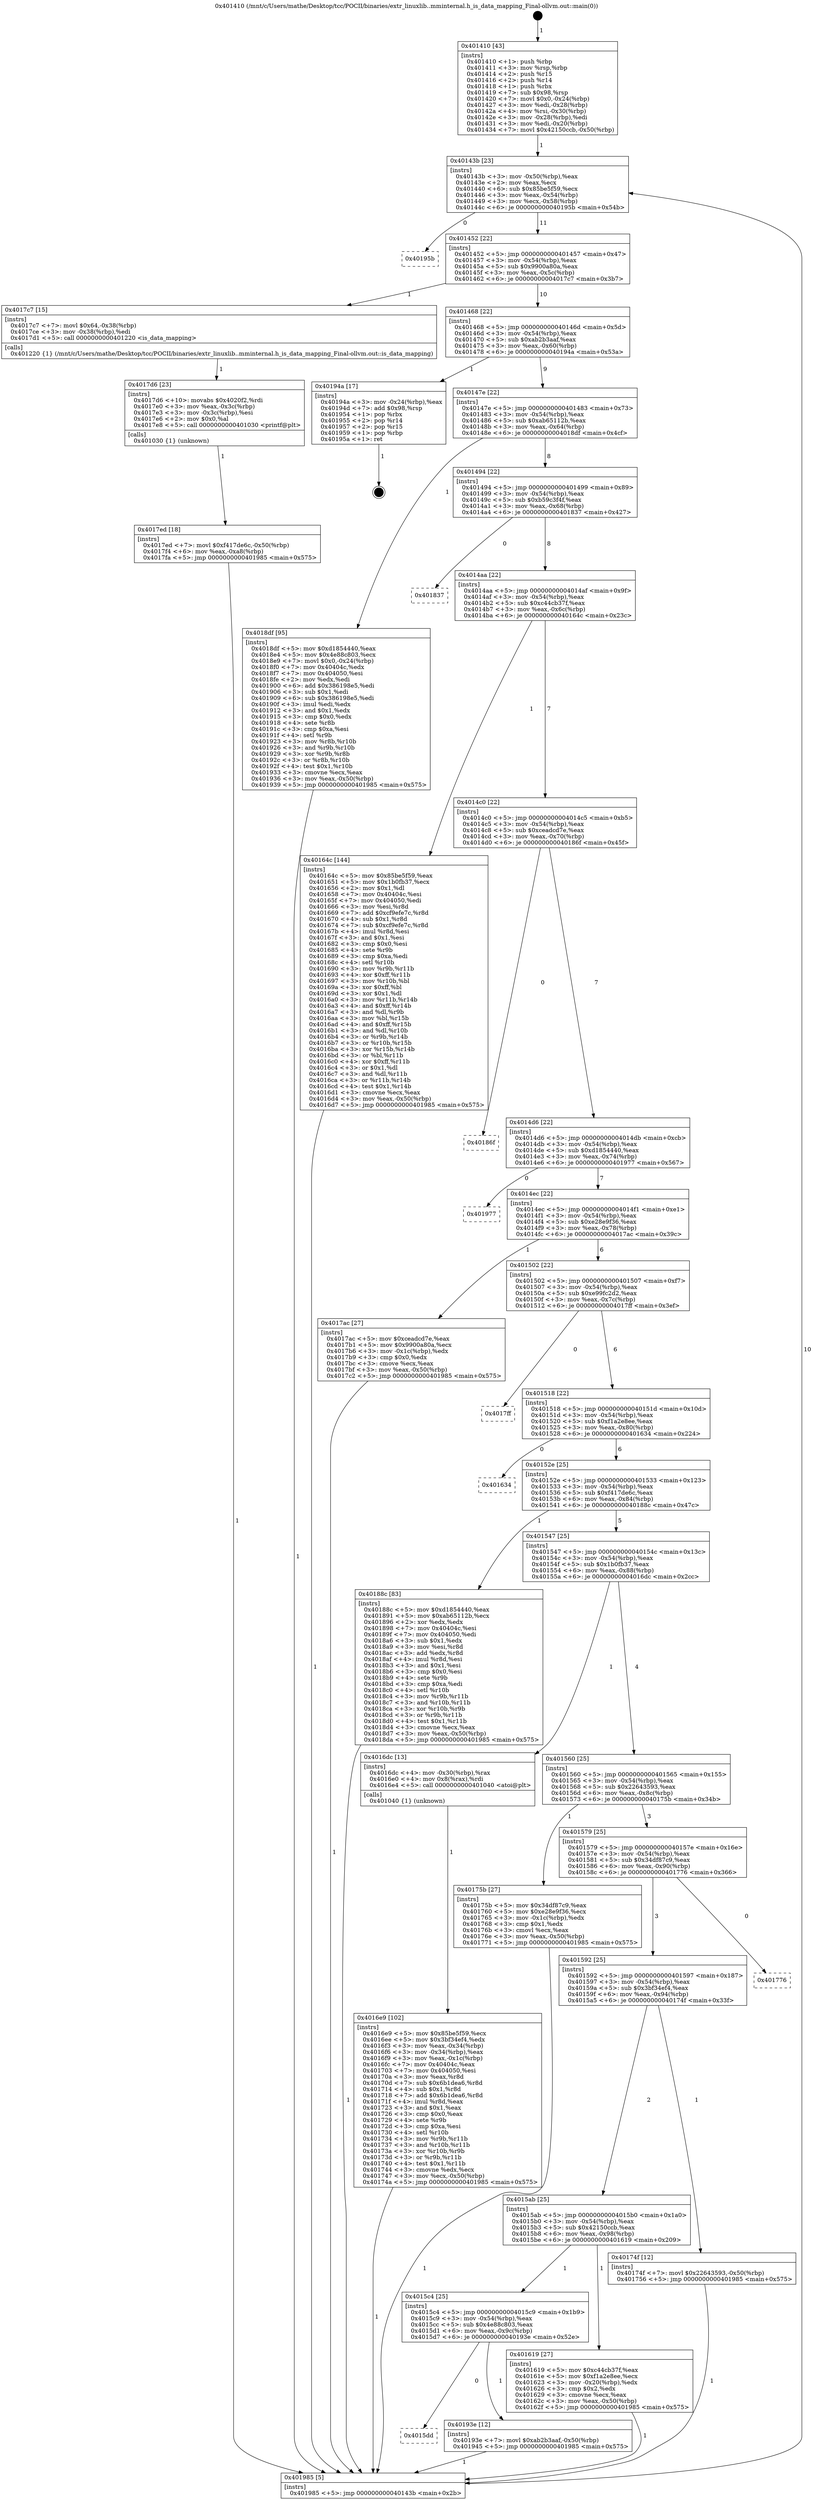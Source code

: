 digraph "0x401410" {
  label = "0x401410 (/mnt/c/Users/mathe/Desktop/tcc/POCII/binaries/extr_linuxlib..mminternal.h_is_data_mapping_Final-ollvm.out::main(0))"
  labelloc = "t"
  node[shape=record]

  Entry [label="",width=0.3,height=0.3,shape=circle,fillcolor=black,style=filled]
  "0x40143b" [label="{
     0x40143b [23]\l
     | [instrs]\l
     &nbsp;&nbsp;0x40143b \<+3\>: mov -0x50(%rbp),%eax\l
     &nbsp;&nbsp;0x40143e \<+2\>: mov %eax,%ecx\l
     &nbsp;&nbsp;0x401440 \<+6\>: sub $0x85be5f59,%ecx\l
     &nbsp;&nbsp;0x401446 \<+3\>: mov %eax,-0x54(%rbp)\l
     &nbsp;&nbsp;0x401449 \<+3\>: mov %ecx,-0x58(%rbp)\l
     &nbsp;&nbsp;0x40144c \<+6\>: je 000000000040195b \<main+0x54b\>\l
  }"]
  "0x40195b" [label="{
     0x40195b\l
  }", style=dashed]
  "0x401452" [label="{
     0x401452 [22]\l
     | [instrs]\l
     &nbsp;&nbsp;0x401452 \<+5\>: jmp 0000000000401457 \<main+0x47\>\l
     &nbsp;&nbsp;0x401457 \<+3\>: mov -0x54(%rbp),%eax\l
     &nbsp;&nbsp;0x40145a \<+5\>: sub $0x9900a80a,%eax\l
     &nbsp;&nbsp;0x40145f \<+3\>: mov %eax,-0x5c(%rbp)\l
     &nbsp;&nbsp;0x401462 \<+6\>: je 00000000004017c7 \<main+0x3b7\>\l
  }"]
  Exit [label="",width=0.3,height=0.3,shape=circle,fillcolor=black,style=filled,peripheries=2]
  "0x4017c7" [label="{
     0x4017c7 [15]\l
     | [instrs]\l
     &nbsp;&nbsp;0x4017c7 \<+7\>: movl $0x64,-0x38(%rbp)\l
     &nbsp;&nbsp;0x4017ce \<+3\>: mov -0x38(%rbp),%edi\l
     &nbsp;&nbsp;0x4017d1 \<+5\>: call 0000000000401220 \<is_data_mapping\>\l
     | [calls]\l
     &nbsp;&nbsp;0x401220 \{1\} (/mnt/c/Users/mathe/Desktop/tcc/POCII/binaries/extr_linuxlib..mminternal.h_is_data_mapping_Final-ollvm.out::is_data_mapping)\l
  }"]
  "0x401468" [label="{
     0x401468 [22]\l
     | [instrs]\l
     &nbsp;&nbsp;0x401468 \<+5\>: jmp 000000000040146d \<main+0x5d\>\l
     &nbsp;&nbsp;0x40146d \<+3\>: mov -0x54(%rbp),%eax\l
     &nbsp;&nbsp;0x401470 \<+5\>: sub $0xab2b3aaf,%eax\l
     &nbsp;&nbsp;0x401475 \<+3\>: mov %eax,-0x60(%rbp)\l
     &nbsp;&nbsp;0x401478 \<+6\>: je 000000000040194a \<main+0x53a\>\l
  }"]
  "0x4015dd" [label="{
     0x4015dd\l
  }", style=dashed]
  "0x40194a" [label="{
     0x40194a [17]\l
     | [instrs]\l
     &nbsp;&nbsp;0x40194a \<+3\>: mov -0x24(%rbp),%eax\l
     &nbsp;&nbsp;0x40194d \<+7\>: add $0x98,%rsp\l
     &nbsp;&nbsp;0x401954 \<+1\>: pop %rbx\l
     &nbsp;&nbsp;0x401955 \<+2\>: pop %r14\l
     &nbsp;&nbsp;0x401957 \<+2\>: pop %r15\l
     &nbsp;&nbsp;0x401959 \<+1\>: pop %rbp\l
     &nbsp;&nbsp;0x40195a \<+1\>: ret\l
  }"]
  "0x40147e" [label="{
     0x40147e [22]\l
     | [instrs]\l
     &nbsp;&nbsp;0x40147e \<+5\>: jmp 0000000000401483 \<main+0x73\>\l
     &nbsp;&nbsp;0x401483 \<+3\>: mov -0x54(%rbp),%eax\l
     &nbsp;&nbsp;0x401486 \<+5\>: sub $0xab65112b,%eax\l
     &nbsp;&nbsp;0x40148b \<+3\>: mov %eax,-0x64(%rbp)\l
     &nbsp;&nbsp;0x40148e \<+6\>: je 00000000004018df \<main+0x4cf\>\l
  }"]
  "0x40193e" [label="{
     0x40193e [12]\l
     | [instrs]\l
     &nbsp;&nbsp;0x40193e \<+7\>: movl $0xab2b3aaf,-0x50(%rbp)\l
     &nbsp;&nbsp;0x401945 \<+5\>: jmp 0000000000401985 \<main+0x575\>\l
  }"]
  "0x4018df" [label="{
     0x4018df [95]\l
     | [instrs]\l
     &nbsp;&nbsp;0x4018df \<+5\>: mov $0xd1854440,%eax\l
     &nbsp;&nbsp;0x4018e4 \<+5\>: mov $0x4e88c803,%ecx\l
     &nbsp;&nbsp;0x4018e9 \<+7\>: movl $0x0,-0x24(%rbp)\l
     &nbsp;&nbsp;0x4018f0 \<+7\>: mov 0x40404c,%edx\l
     &nbsp;&nbsp;0x4018f7 \<+7\>: mov 0x404050,%esi\l
     &nbsp;&nbsp;0x4018fe \<+2\>: mov %edx,%edi\l
     &nbsp;&nbsp;0x401900 \<+6\>: add $0x386198e5,%edi\l
     &nbsp;&nbsp;0x401906 \<+3\>: sub $0x1,%edi\l
     &nbsp;&nbsp;0x401909 \<+6\>: sub $0x386198e5,%edi\l
     &nbsp;&nbsp;0x40190f \<+3\>: imul %edi,%edx\l
     &nbsp;&nbsp;0x401912 \<+3\>: and $0x1,%edx\l
     &nbsp;&nbsp;0x401915 \<+3\>: cmp $0x0,%edx\l
     &nbsp;&nbsp;0x401918 \<+4\>: sete %r8b\l
     &nbsp;&nbsp;0x40191c \<+3\>: cmp $0xa,%esi\l
     &nbsp;&nbsp;0x40191f \<+4\>: setl %r9b\l
     &nbsp;&nbsp;0x401923 \<+3\>: mov %r8b,%r10b\l
     &nbsp;&nbsp;0x401926 \<+3\>: and %r9b,%r10b\l
     &nbsp;&nbsp;0x401929 \<+3\>: xor %r9b,%r8b\l
     &nbsp;&nbsp;0x40192c \<+3\>: or %r8b,%r10b\l
     &nbsp;&nbsp;0x40192f \<+4\>: test $0x1,%r10b\l
     &nbsp;&nbsp;0x401933 \<+3\>: cmovne %ecx,%eax\l
     &nbsp;&nbsp;0x401936 \<+3\>: mov %eax,-0x50(%rbp)\l
     &nbsp;&nbsp;0x401939 \<+5\>: jmp 0000000000401985 \<main+0x575\>\l
  }"]
  "0x401494" [label="{
     0x401494 [22]\l
     | [instrs]\l
     &nbsp;&nbsp;0x401494 \<+5\>: jmp 0000000000401499 \<main+0x89\>\l
     &nbsp;&nbsp;0x401499 \<+3\>: mov -0x54(%rbp),%eax\l
     &nbsp;&nbsp;0x40149c \<+5\>: sub $0xb59c3f4f,%eax\l
     &nbsp;&nbsp;0x4014a1 \<+3\>: mov %eax,-0x68(%rbp)\l
     &nbsp;&nbsp;0x4014a4 \<+6\>: je 0000000000401837 \<main+0x427\>\l
  }"]
  "0x4017ed" [label="{
     0x4017ed [18]\l
     | [instrs]\l
     &nbsp;&nbsp;0x4017ed \<+7\>: movl $0xf417de6c,-0x50(%rbp)\l
     &nbsp;&nbsp;0x4017f4 \<+6\>: mov %eax,-0xa8(%rbp)\l
     &nbsp;&nbsp;0x4017fa \<+5\>: jmp 0000000000401985 \<main+0x575\>\l
  }"]
  "0x401837" [label="{
     0x401837\l
  }", style=dashed]
  "0x4014aa" [label="{
     0x4014aa [22]\l
     | [instrs]\l
     &nbsp;&nbsp;0x4014aa \<+5\>: jmp 00000000004014af \<main+0x9f\>\l
     &nbsp;&nbsp;0x4014af \<+3\>: mov -0x54(%rbp),%eax\l
     &nbsp;&nbsp;0x4014b2 \<+5\>: sub $0xc44cb37f,%eax\l
     &nbsp;&nbsp;0x4014b7 \<+3\>: mov %eax,-0x6c(%rbp)\l
     &nbsp;&nbsp;0x4014ba \<+6\>: je 000000000040164c \<main+0x23c\>\l
  }"]
  "0x4017d6" [label="{
     0x4017d6 [23]\l
     | [instrs]\l
     &nbsp;&nbsp;0x4017d6 \<+10\>: movabs $0x4020f2,%rdi\l
     &nbsp;&nbsp;0x4017e0 \<+3\>: mov %eax,-0x3c(%rbp)\l
     &nbsp;&nbsp;0x4017e3 \<+3\>: mov -0x3c(%rbp),%esi\l
     &nbsp;&nbsp;0x4017e6 \<+2\>: mov $0x0,%al\l
     &nbsp;&nbsp;0x4017e8 \<+5\>: call 0000000000401030 \<printf@plt\>\l
     | [calls]\l
     &nbsp;&nbsp;0x401030 \{1\} (unknown)\l
  }"]
  "0x40164c" [label="{
     0x40164c [144]\l
     | [instrs]\l
     &nbsp;&nbsp;0x40164c \<+5\>: mov $0x85be5f59,%eax\l
     &nbsp;&nbsp;0x401651 \<+5\>: mov $0x1b0fb37,%ecx\l
     &nbsp;&nbsp;0x401656 \<+2\>: mov $0x1,%dl\l
     &nbsp;&nbsp;0x401658 \<+7\>: mov 0x40404c,%esi\l
     &nbsp;&nbsp;0x40165f \<+7\>: mov 0x404050,%edi\l
     &nbsp;&nbsp;0x401666 \<+3\>: mov %esi,%r8d\l
     &nbsp;&nbsp;0x401669 \<+7\>: add $0xcf9efe7c,%r8d\l
     &nbsp;&nbsp;0x401670 \<+4\>: sub $0x1,%r8d\l
     &nbsp;&nbsp;0x401674 \<+7\>: sub $0xcf9efe7c,%r8d\l
     &nbsp;&nbsp;0x40167b \<+4\>: imul %r8d,%esi\l
     &nbsp;&nbsp;0x40167f \<+3\>: and $0x1,%esi\l
     &nbsp;&nbsp;0x401682 \<+3\>: cmp $0x0,%esi\l
     &nbsp;&nbsp;0x401685 \<+4\>: sete %r9b\l
     &nbsp;&nbsp;0x401689 \<+3\>: cmp $0xa,%edi\l
     &nbsp;&nbsp;0x40168c \<+4\>: setl %r10b\l
     &nbsp;&nbsp;0x401690 \<+3\>: mov %r9b,%r11b\l
     &nbsp;&nbsp;0x401693 \<+4\>: xor $0xff,%r11b\l
     &nbsp;&nbsp;0x401697 \<+3\>: mov %r10b,%bl\l
     &nbsp;&nbsp;0x40169a \<+3\>: xor $0xff,%bl\l
     &nbsp;&nbsp;0x40169d \<+3\>: xor $0x1,%dl\l
     &nbsp;&nbsp;0x4016a0 \<+3\>: mov %r11b,%r14b\l
     &nbsp;&nbsp;0x4016a3 \<+4\>: and $0xff,%r14b\l
     &nbsp;&nbsp;0x4016a7 \<+3\>: and %dl,%r9b\l
     &nbsp;&nbsp;0x4016aa \<+3\>: mov %bl,%r15b\l
     &nbsp;&nbsp;0x4016ad \<+4\>: and $0xff,%r15b\l
     &nbsp;&nbsp;0x4016b1 \<+3\>: and %dl,%r10b\l
     &nbsp;&nbsp;0x4016b4 \<+3\>: or %r9b,%r14b\l
     &nbsp;&nbsp;0x4016b7 \<+3\>: or %r10b,%r15b\l
     &nbsp;&nbsp;0x4016ba \<+3\>: xor %r15b,%r14b\l
     &nbsp;&nbsp;0x4016bd \<+3\>: or %bl,%r11b\l
     &nbsp;&nbsp;0x4016c0 \<+4\>: xor $0xff,%r11b\l
     &nbsp;&nbsp;0x4016c4 \<+3\>: or $0x1,%dl\l
     &nbsp;&nbsp;0x4016c7 \<+3\>: and %dl,%r11b\l
     &nbsp;&nbsp;0x4016ca \<+3\>: or %r11b,%r14b\l
     &nbsp;&nbsp;0x4016cd \<+4\>: test $0x1,%r14b\l
     &nbsp;&nbsp;0x4016d1 \<+3\>: cmovne %ecx,%eax\l
     &nbsp;&nbsp;0x4016d4 \<+3\>: mov %eax,-0x50(%rbp)\l
     &nbsp;&nbsp;0x4016d7 \<+5\>: jmp 0000000000401985 \<main+0x575\>\l
  }"]
  "0x4014c0" [label="{
     0x4014c0 [22]\l
     | [instrs]\l
     &nbsp;&nbsp;0x4014c0 \<+5\>: jmp 00000000004014c5 \<main+0xb5\>\l
     &nbsp;&nbsp;0x4014c5 \<+3\>: mov -0x54(%rbp),%eax\l
     &nbsp;&nbsp;0x4014c8 \<+5\>: sub $0xceadcd7e,%eax\l
     &nbsp;&nbsp;0x4014cd \<+3\>: mov %eax,-0x70(%rbp)\l
     &nbsp;&nbsp;0x4014d0 \<+6\>: je 000000000040186f \<main+0x45f\>\l
  }"]
  "0x4016e9" [label="{
     0x4016e9 [102]\l
     | [instrs]\l
     &nbsp;&nbsp;0x4016e9 \<+5\>: mov $0x85be5f59,%ecx\l
     &nbsp;&nbsp;0x4016ee \<+5\>: mov $0x3bf34ef4,%edx\l
     &nbsp;&nbsp;0x4016f3 \<+3\>: mov %eax,-0x34(%rbp)\l
     &nbsp;&nbsp;0x4016f6 \<+3\>: mov -0x34(%rbp),%eax\l
     &nbsp;&nbsp;0x4016f9 \<+3\>: mov %eax,-0x1c(%rbp)\l
     &nbsp;&nbsp;0x4016fc \<+7\>: mov 0x40404c,%eax\l
     &nbsp;&nbsp;0x401703 \<+7\>: mov 0x404050,%esi\l
     &nbsp;&nbsp;0x40170a \<+3\>: mov %eax,%r8d\l
     &nbsp;&nbsp;0x40170d \<+7\>: sub $0x6b1dea6,%r8d\l
     &nbsp;&nbsp;0x401714 \<+4\>: sub $0x1,%r8d\l
     &nbsp;&nbsp;0x401718 \<+7\>: add $0x6b1dea6,%r8d\l
     &nbsp;&nbsp;0x40171f \<+4\>: imul %r8d,%eax\l
     &nbsp;&nbsp;0x401723 \<+3\>: and $0x1,%eax\l
     &nbsp;&nbsp;0x401726 \<+3\>: cmp $0x0,%eax\l
     &nbsp;&nbsp;0x401729 \<+4\>: sete %r9b\l
     &nbsp;&nbsp;0x40172d \<+3\>: cmp $0xa,%esi\l
     &nbsp;&nbsp;0x401730 \<+4\>: setl %r10b\l
     &nbsp;&nbsp;0x401734 \<+3\>: mov %r9b,%r11b\l
     &nbsp;&nbsp;0x401737 \<+3\>: and %r10b,%r11b\l
     &nbsp;&nbsp;0x40173a \<+3\>: xor %r10b,%r9b\l
     &nbsp;&nbsp;0x40173d \<+3\>: or %r9b,%r11b\l
     &nbsp;&nbsp;0x401740 \<+4\>: test $0x1,%r11b\l
     &nbsp;&nbsp;0x401744 \<+3\>: cmovne %edx,%ecx\l
     &nbsp;&nbsp;0x401747 \<+3\>: mov %ecx,-0x50(%rbp)\l
     &nbsp;&nbsp;0x40174a \<+5\>: jmp 0000000000401985 \<main+0x575\>\l
  }"]
  "0x40186f" [label="{
     0x40186f\l
  }", style=dashed]
  "0x4014d6" [label="{
     0x4014d6 [22]\l
     | [instrs]\l
     &nbsp;&nbsp;0x4014d6 \<+5\>: jmp 00000000004014db \<main+0xcb\>\l
     &nbsp;&nbsp;0x4014db \<+3\>: mov -0x54(%rbp),%eax\l
     &nbsp;&nbsp;0x4014de \<+5\>: sub $0xd1854440,%eax\l
     &nbsp;&nbsp;0x4014e3 \<+3\>: mov %eax,-0x74(%rbp)\l
     &nbsp;&nbsp;0x4014e6 \<+6\>: je 0000000000401977 \<main+0x567\>\l
  }"]
  "0x401410" [label="{
     0x401410 [43]\l
     | [instrs]\l
     &nbsp;&nbsp;0x401410 \<+1\>: push %rbp\l
     &nbsp;&nbsp;0x401411 \<+3\>: mov %rsp,%rbp\l
     &nbsp;&nbsp;0x401414 \<+2\>: push %r15\l
     &nbsp;&nbsp;0x401416 \<+2\>: push %r14\l
     &nbsp;&nbsp;0x401418 \<+1\>: push %rbx\l
     &nbsp;&nbsp;0x401419 \<+7\>: sub $0x98,%rsp\l
     &nbsp;&nbsp;0x401420 \<+7\>: movl $0x0,-0x24(%rbp)\l
     &nbsp;&nbsp;0x401427 \<+3\>: mov %edi,-0x28(%rbp)\l
     &nbsp;&nbsp;0x40142a \<+4\>: mov %rsi,-0x30(%rbp)\l
     &nbsp;&nbsp;0x40142e \<+3\>: mov -0x28(%rbp),%edi\l
     &nbsp;&nbsp;0x401431 \<+3\>: mov %edi,-0x20(%rbp)\l
     &nbsp;&nbsp;0x401434 \<+7\>: movl $0x42150ccb,-0x50(%rbp)\l
  }"]
  "0x401977" [label="{
     0x401977\l
  }", style=dashed]
  "0x4014ec" [label="{
     0x4014ec [22]\l
     | [instrs]\l
     &nbsp;&nbsp;0x4014ec \<+5\>: jmp 00000000004014f1 \<main+0xe1\>\l
     &nbsp;&nbsp;0x4014f1 \<+3\>: mov -0x54(%rbp),%eax\l
     &nbsp;&nbsp;0x4014f4 \<+5\>: sub $0xe28e9f36,%eax\l
     &nbsp;&nbsp;0x4014f9 \<+3\>: mov %eax,-0x78(%rbp)\l
     &nbsp;&nbsp;0x4014fc \<+6\>: je 00000000004017ac \<main+0x39c\>\l
  }"]
  "0x401985" [label="{
     0x401985 [5]\l
     | [instrs]\l
     &nbsp;&nbsp;0x401985 \<+5\>: jmp 000000000040143b \<main+0x2b\>\l
  }"]
  "0x4017ac" [label="{
     0x4017ac [27]\l
     | [instrs]\l
     &nbsp;&nbsp;0x4017ac \<+5\>: mov $0xceadcd7e,%eax\l
     &nbsp;&nbsp;0x4017b1 \<+5\>: mov $0x9900a80a,%ecx\l
     &nbsp;&nbsp;0x4017b6 \<+3\>: mov -0x1c(%rbp),%edx\l
     &nbsp;&nbsp;0x4017b9 \<+3\>: cmp $0x0,%edx\l
     &nbsp;&nbsp;0x4017bc \<+3\>: cmove %ecx,%eax\l
     &nbsp;&nbsp;0x4017bf \<+3\>: mov %eax,-0x50(%rbp)\l
     &nbsp;&nbsp;0x4017c2 \<+5\>: jmp 0000000000401985 \<main+0x575\>\l
  }"]
  "0x401502" [label="{
     0x401502 [22]\l
     | [instrs]\l
     &nbsp;&nbsp;0x401502 \<+5\>: jmp 0000000000401507 \<main+0xf7\>\l
     &nbsp;&nbsp;0x401507 \<+3\>: mov -0x54(%rbp),%eax\l
     &nbsp;&nbsp;0x40150a \<+5\>: sub $0xe99fc2d2,%eax\l
     &nbsp;&nbsp;0x40150f \<+3\>: mov %eax,-0x7c(%rbp)\l
     &nbsp;&nbsp;0x401512 \<+6\>: je 00000000004017ff \<main+0x3ef\>\l
  }"]
  "0x4015c4" [label="{
     0x4015c4 [25]\l
     | [instrs]\l
     &nbsp;&nbsp;0x4015c4 \<+5\>: jmp 00000000004015c9 \<main+0x1b9\>\l
     &nbsp;&nbsp;0x4015c9 \<+3\>: mov -0x54(%rbp),%eax\l
     &nbsp;&nbsp;0x4015cc \<+5\>: sub $0x4e88c803,%eax\l
     &nbsp;&nbsp;0x4015d1 \<+6\>: mov %eax,-0x9c(%rbp)\l
     &nbsp;&nbsp;0x4015d7 \<+6\>: je 000000000040193e \<main+0x52e\>\l
  }"]
  "0x4017ff" [label="{
     0x4017ff\l
  }", style=dashed]
  "0x401518" [label="{
     0x401518 [22]\l
     | [instrs]\l
     &nbsp;&nbsp;0x401518 \<+5\>: jmp 000000000040151d \<main+0x10d\>\l
     &nbsp;&nbsp;0x40151d \<+3\>: mov -0x54(%rbp),%eax\l
     &nbsp;&nbsp;0x401520 \<+5\>: sub $0xf1a2e8ee,%eax\l
     &nbsp;&nbsp;0x401525 \<+3\>: mov %eax,-0x80(%rbp)\l
     &nbsp;&nbsp;0x401528 \<+6\>: je 0000000000401634 \<main+0x224\>\l
  }"]
  "0x401619" [label="{
     0x401619 [27]\l
     | [instrs]\l
     &nbsp;&nbsp;0x401619 \<+5\>: mov $0xc44cb37f,%eax\l
     &nbsp;&nbsp;0x40161e \<+5\>: mov $0xf1a2e8ee,%ecx\l
     &nbsp;&nbsp;0x401623 \<+3\>: mov -0x20(%rbp),%edx\l
     &nbsp;&nbsp;0x401626 \<+3\>: cmp $0x2,%edx\l
     &nbsp;&nbsp;0x401629 \<+3\>: cmovne %ecx,%eax\l
     &nbsp;&nbsp;0x40162c \<+3\>: mov %eax,-0x50(%rbp)\l
     &nbsp;&nbsp;0x40162f \<+5\>: jmp 0000000000401985 \<main+0x575\>\l
  }"]
  "0x401634" [label="{
     0x401634\l
  }", style=dashed]
  "0x40152e" [label="{
     0x40152e [25]\l
     | [instrs]\l
     &nbsp;&nbsp;0x40152e \<+5\>: jmp 0000000000401533 \<main+0x123\>\l
     &nbsp;&nbsp;0x401533 \<+3\>: mov -0x54(%rbp),%eax\l
     &nbsp;&nbsp;0x401536 \<+5\>: sub $0xf417de6c,%eax\l
     &nbsp;&nbsp;0x40153b \<+6\>: mov %eax,-0x84(%rbp)\l
     &nbsp;&nbsp;0x401541 \<+6\>: je 000000000040188c \<main+0x47c\>\l
  }"]
  "0x4015ab" [label="{
     0x4015ab [25]\l
     | [instrs]\l
     &nbsp;&nbsp;0x4015ab \<+5\>: jmp 00000000004015b0 \<main+0x1a0\>\l
     &nbsp;&nbsp;0x4015b0 \<+3\>: mov -0x54(%rbp),%eax\l
     &nbsp;&nbsp;0x4015b3 \<+5\>: sub $0x42150ccb,%eax\l
     &nbsp;&nbsp;0x4015b8 \<+6\>: mov %eax,-0x98(%rbp)\l
     &nbsp;&nbsp;0x4015be \<+6\>: je 0000000000401619 \<main+0x209\>\l
  }"]
  "0x40188c" [label="{
     0x40188c [83]\l
     | [instrs]\l
     &nbsp;&nbsp;0x40188c \<+5\>: mov $0xd1854440,%eax\l
     &nbsp;&nbsp;0x401891 \<+5\>: mov $0xab65112b,%ecx\l
     &nbsp;&nbsp;0x401896 \<+2\>: xor %edx,%edx\l
     &nbsp;&nbsp;0x401898 \<+7\>: mov 0x40404c,%esi\l
     &nbsp;&nbsp;0x40189f \<+7\>: mov 0x404050,%edi\l
     &nbsp;&nbsp;0x4018a6 \<+3\>: sub $0x1,%edx\l
     &nbsp;&nbsp;0x4018a9 \<+3\>: mov %esi,%r8d\l
     &nbsp;&nbsp;0x4018ac \<+3\>: add %edx,%r8d\l
     &nbsp;&nbsp;0x4018af \<+4\>: imul %r8d,%esi\l
     &nbsp;&nbsp;0x4018b3 \<+3\>: and $0x1,%esi\l
     &nbsp;&nbsp;0x4018b6 \<+3\>: cmp $0x0,%esi\l
     &nbsp;&nbsp;0x4018b9 \<+4\>: sete %r9b\l
     &nbsp;&nbsp;0x4018bd \<+3\>: cmp $0xa,%edi\l
     &nbsp;&nbsp;0x4018c0 \<+4\>: setl %r10b\l
     &nbsp;&nbsp;0x4018c4 \<+3\>: mov %r9b,%r11b\l
     &nbsp;&nbsp;0x4018c7 \<+3\>: and %r10b,%r11b\l
     &nbsp;&nbsp;0x4018ca \<+3\>: xor %r10b,%r9b\l
     &nbsp;&nbsp;0x4018cd \<+3\>: or %r9b,%r11b\l
     &nbsp;&nbsp;0x4018d0 \<+4\>: test $0x1,%r11b\l
     &nbsp;&nbsp;0x4018d4 \<+3\>: cmovne %ecx,%eax\l
     &nbsp;&nbsp;0x4018d7 \<+3\>: mov %eax,-0x50(%rbp)\l
     &nbsp;&nbsp;0x4018da \<+5\>: jmp 0000000000401985 \<main+0x575\>\l
  }"]
  "0x401547" [label="{
     0x401547 [25]\l
     | [instrs]\l
     &nbsp;&nbsp;0x401547 \<+5\>: jmp 000000000040154c \<main+0x13c\>\l
     &nbsp;&nbsp;0x40154c \<+3\>: mov -0x54(%rbp),%eax\l
     &nbsp;&nbsp;0x40154f \<+5\>: sub $0x1b0fb37,%eax\l
     &nbsp;&nbsp;0x401554 \<+6\>: mov %eax,-0x88(%rbp)\l
     &nbsp;&nbsp;0x40155a \<+6\>: je 00000000004016dc \<main+0x2cc\>\l
  }"]
  "0x40174f" [label="{
     0x40174f [12]\l
     | [instrs]\l
     &nbsp;&nbsp;0x40174f \<+7\>: movl $0x22643593,-0x50(%rbp)\l
     &nbsp;&nbsp;0x401756 \<+5\>: jmp 0000000000401985 \<main+0x575\>\l
  }"]
  "0x4016dc" [label="{
     0x4016dc [13]\l
     | [instrs]\l
     &nbsp;&nbsp;0x4016dc \<+4\>: mov -0x30(%rbp),%rax\l
     &nbsp;&nbsp;0x4016e0 \<+4\>: mov 0x8(%rax),%rdi\l
     &nbsp;&nbsp;0x4016e4 \<+5\>: call 0000000000401040 \<atoi@plt\>\l
     | [calls]\l
     &nbsp;&nbsp;0x401040 \{1\} (unknown)\l
  }"]
  "0x401560" [label="{
     0x401560 [25]\l
     | [instrs]\l
     &nbsp;&nbsp;0x401560 \<+5\>: jmp 0000000000401565 \<main+0x155\>\l
     &nbsp;&nbsp;0x401565 \<+3\>: mov -0x54(%rbp),%eax\l
     &nbsp;&nbsp;0x401568 \<+5\>: sub $0x22643593,%eax\l
     &nbsp;&nbsp;0x40156d \<+6\>: mov %eax,-0x8c(%rbp)\l
     &nbsp;&nbsp;0x401573 \<+6\>: je 000000000040175b \<main+0x34b\>\l
  }"]
  "0x401592" [label="{
     0x401592 [25]\l
     | [instrs]\l
     &nbsp;&nbsp;0x401592 \<+5\>: jmp 0000000000401597 \<main+0x187\>\l
     &nbsp;&nbsp;0x401597 \<+3\>: mov -0x54(%rbp),%eax\l
     &nbsp;&nbsp;0x40159a \<+5\>: sub $0x3bf34ef4,%eax\l
     &nbsp;&nbsp;0x40159f \<+6\>: mov %eax,-0x94(%rbp)\l
     &nbsp;&nbsp;0x4015a5 \<+6\>: je 000000000040174f \<main+0x33f\>\l
  }"]
  "0x40175b" [label="{
     0x40175b [27]\l
     | [instrs]\l
     &nbsp;&nbsp;0x40175b \<+5\>: mov $0x34df87c9,%eax\l
     &nbsp;&nbsp;0x401760 \<+5\>: mov $0xe28e9f36,%ecx\l
     &nbsp;&nbsp;0x401765 \<+3\>: mov -0x1c(%rbp),%edx\l
     &nbsp;&nbsp;0x401768 \<+3\>: cmp $0x1,%edx\l
     &nbsp;&nbsp;0x40176b \<+3\>: cmovl %ecx,%eax\l
     &nbsp;&nbsp;0x40176e \<+3\>: mov %eax,-0x50(%rbp)\l
     &nbsp;&nbsp;0x401771 \<+5\>: jmp 0000000000401985 \<main+0x575\>\l
  }"]
  "0x401579" [label="{
     0x401579 [25]\l
     | [instrs]\l
     &nbsp;&nbsp;0x401579 \<+5\>: jmp 000000000040157e \<main+0x16e\>\l
     &nbsp;&nbsp;0x40157e \<+3\>: mov -0x54(%rbp),%eax\l
     &nbsp;&nbsp;0x401581 \<+5\>: sub $0x34df87c9,%eax\l
     &nbsp;&nbsp;0x401586 \<+6\>: mov %eax,-0x90(%rbp)\l
     &nbsp;&nbsp;0x40158c \<+6\>: je 0000000000401776 \<main+0x366\>\l
  }"]
  "0x401776" [label="{
     0x401776\l
  }", style=dashed]
  Entry -> "0x401410" [label=" 1"]
  "0x40143b" -> "0x40195b" [label=" 0"]
  "0x40143b" -> "0x401452" [label=" 11"]
  "0x40194a" -> Exit [label=" 1"]
  "0x401452" -> "0x4017c7" [label=" 1"]
  "0x401452" -> "0x401468" [label=" 10"]
  "0x40193e" -> "0x401985" [label=" 1"]
  "0x401468" -> "0x40194a" [label=" 1"]
  "0x401468" -> "0x40147e" [label=" 9"]
  "0x4015c4" -> "0x4015dd" [label=" 0"]
  "0x40147e" -> "0x4018df" [label=" 1"]
  "0x40147e" -> "0x401494" [label=" 8"]
  "0x4015c4" -> "0x40193e" [label=" 1"]
  "0x401494" -> "0x401837" [label=" 0"]
  "0x401494" -> "0x4014aa" [label=" 8"]
  "0x4018df" -> "0x401985" [label=" 1"]
  "0x4014aa" -> "0x40164c" [label=" 1"]
  "0x4014aa" -> "0x4014c0" [label=" 7"]
  "0x40188c" -> "0x401985" [label=" 1"]
  "0x4014c0" -> "0x40186f" [label=" 0"]
  "0x4014c0" -> "0x4014d6" [label=" 7"]
  "0x4017ed" -> "0x401985" [label=" 1"]
  "0x4014d6" -> "0x401977" [label=" 0"]
  "0x4014d6" -> "0x4014ec" [label=" 7"]
  "0x4017d6" -> "0x4017ed" [label=" 1"]
  "0x4014ec" -> "0x4017ac" [label=" 1"]
  "0x4014ec" -> "0x401502" [label=" 6"]
  "0x4017c7" -> "0x4017d6" [label=" 1"]
  "0x401502" -> "0x4017ff" [label=" 0"]
  "0x401502" -> "0x401518" [label=" 6"]
  "0x4017ac" -> "0x401985" [label=" 1"]
  "0x401518" -> "0x401634" [label=" 0"]
  "0x401518" -> "0x40152e" [label=" 6"]
  "0x40175b" -> "0x401985" [label=" 1"]
  "0x40152e" -> "0x40188c" [label=" 1"]
  "0x40152e" -> "0x401547" [label=" 5"]
  "0x4016e9" -> "0x401985" [label=" 1"]
  "0x401547" -> "0x4016dc" [label=" 1"]
  "0x401547" -> "0x401560" [label=" 4"]
  "0x4016dc" -> "0x4016e9" [label=" 1"]
  "0x401560" -> "0x40175b" [label=" 1"]
  "0x401560" -> "0x401579" [label=" 3"]
  "0x401985" -> "0x40143b" [label=" 10"]
  "0x401579" -> "0x401776" [label=" 0"]
  "0x401579" -> "0x401592" [label=" 3"]
  "0x40164c" -> "0x401985" [label=" 1"]
  "0x401592" -> "0x40174f" [label=" 1"]
  "0x401592" -> "0x4015ab" [label=" 2"]
  "0x40174f" -> "0x401985" [label=" 1"]
  "0x4015ab" -> "0x401619" [label=" 1"]
  "0x4015ab" -> "0x4015c4" [label=" 1"]
  "0x401619" -> "0x401985" [label=" 1"]
  "0x401410" -> "0x40143b" [label=" 1"]
}
